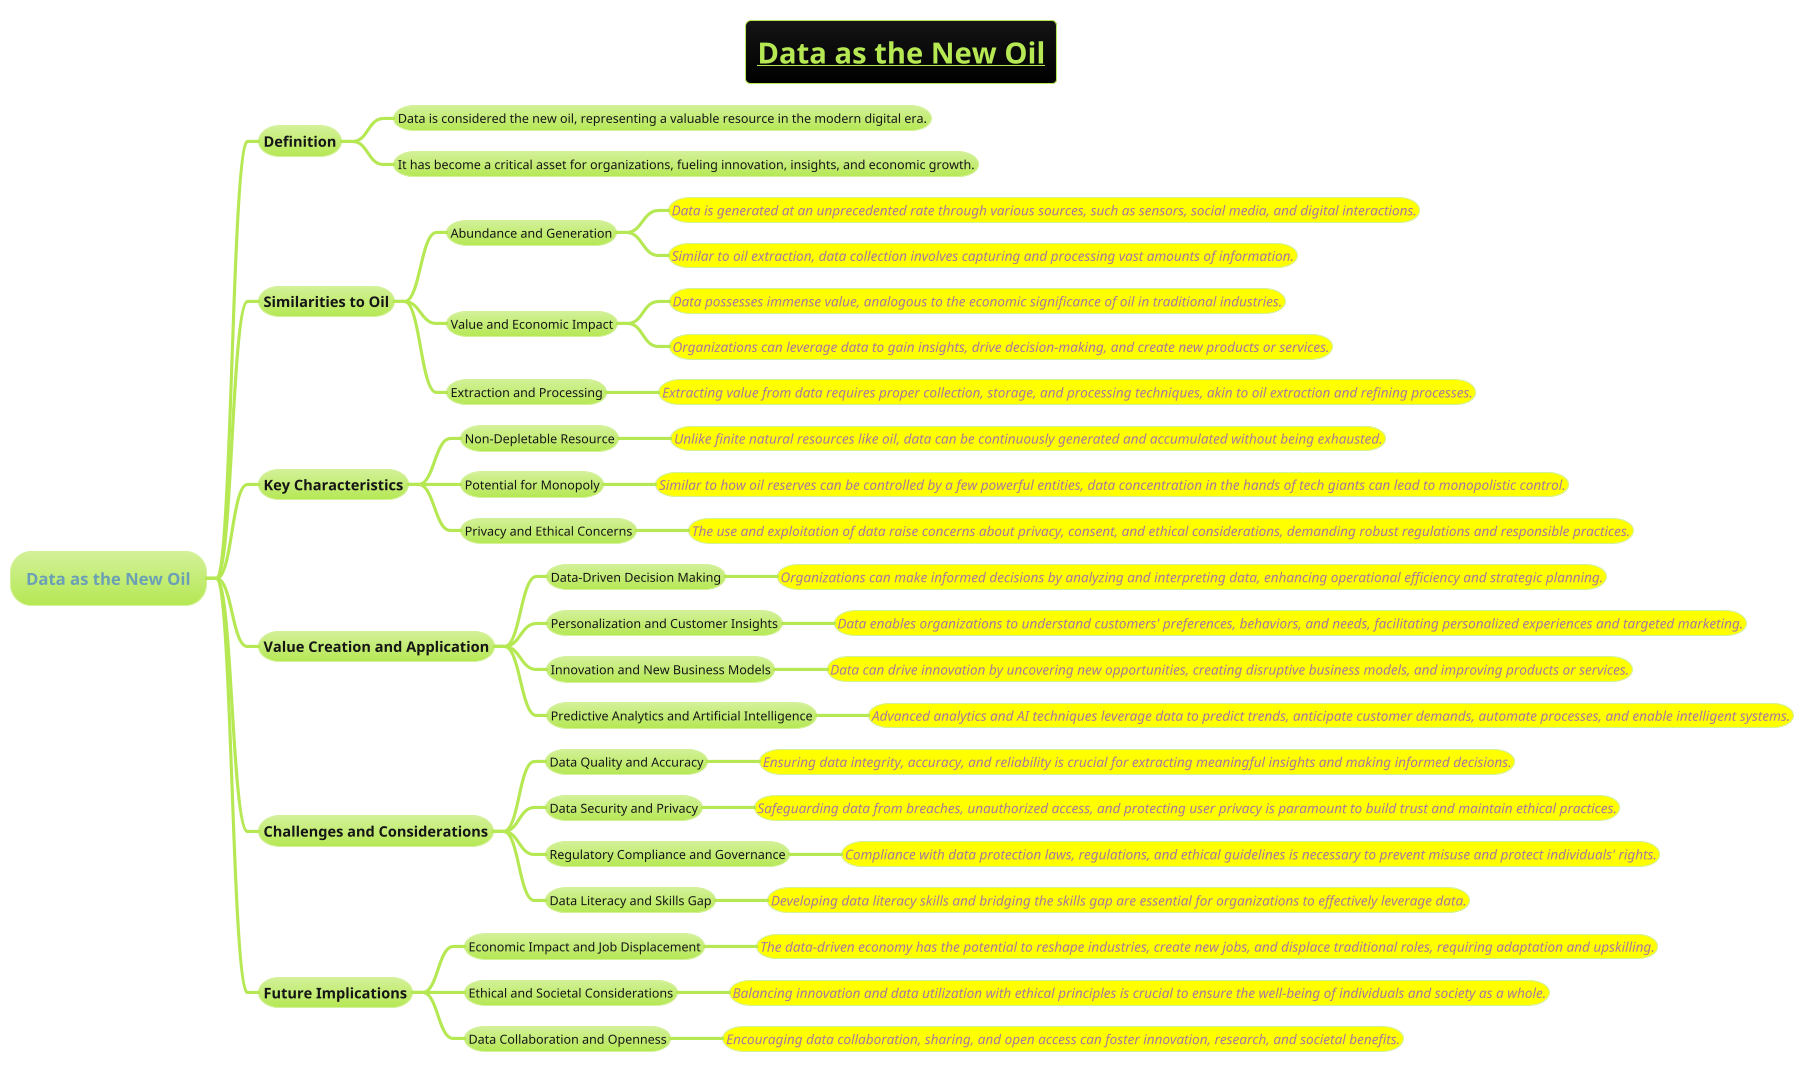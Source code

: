 @startmindmap
title =__Data as the New Oil__
!theme hacker
* Data as the New Oil
** Definition
*** Data is considered the new oil, representing a valuable resource in the modern digital era.
*** It has become a critical asset for organizations, fueling innovation, insights, and economic growth.

** Similarities to Oil
*** Abundance and Generation
****[#yellow] ====<size:13>Data is generated at an unprecedented rate through various sources, such as sensors, social media, and digital interactions.
****[#yellow] ====<size:13>Similar to oil extraction, data collection involves capturing and processing vast amounts of information.

*** Value and Economic Impact
****[#yellow] ====<size:13>Data possesses immense value, analogous to the economic significance of oil in traditional industries.
****[#yellow] ====<size:13>Organizations can leverage data to gain insights, drive decision-making, and create new products or services.

*** Extraction and Processing
****[#yellow] ====<size:13>Extracting value from data requires proper collection, storage, and processing techniques, akin to oil extraction and refining processes.

** Key Characteristics
*** Non-Depletable Resource
****[#yellow] ====<size:13>Unlike finite natural resources like oil, data can be continuously generated and accumulated without being exhausted.

*** Potential for Monopoly
****[#yellow] ====<size:13>Similar to how oil reserves can be controlled by a few powerful entities, data concentration in the hands of tech giants can lead to monopolistic control.

*** Privacy and Ethical Concerns
****[#yellow] ====<size:13>The use and exploitation of data raise concerns about privacy, consent, and ethical considerations, demanding robust regulations and responsible practices.

** Value Creation and Application
*** Data-Driven Decision Making
****[#yellow] ====<size:13>Organizations can make informed decisions by analyzing and interpreting data, enhancing operational efficiency and strategic planning.

*** Personalization and Customer Insights
****[#yellow] ====<size:13>Data enables organizations to understand customers' preferences, behaviors, and needs, facilitating personalized experiences and targeted marketing.

*** Innovation and New Business Models
****[#yellow] ====<size:13>Data can drive innovation by uncovering new opportunities, creating disruptive business models, and improving products or services.

*** Predictive Analytics and Artificial Intelligence
****[#yellow] ====<size:13>Advanced analytics and AI techniques leverage data to predict trends, anticipate customer demands, automate processes, and enable intelligent systems.

** Challenges and Considerations
*** Data Quality and Accuracy
****[#yellow] ====<size:13>Ensuring data integrity, accuracy, and reliability is crucial for extracting meaningful insights and making informed decisions.

*** Data Security and Privacy
****[#yellow] ====<size:13>Safeguarding data from breaches, unauthorized access, and protecting user privacy is paramount to build trust and maintain ethical practices.

*** Regulatory Compliance and Governance
****[#yellow] ====<size:13>Compliance with data protection laws, regulations, and ethical guidelines is necessary to prevent misuse and protect individuals' rights.

*** Data Literacy and Skills Gap
****[#yellow] ====<size:13>Developing data literacy skills and bridging the skills gap are essential for organizations to effectively leverage data.

** Future Implications
*** Economic Impact and Job Displacement
****[#yellow] ====<size:13>The data-driven economy has the potential to reshape industries, create new jobs, and displace traditional roles, requiring adaptation and upskilling.

*** Ethical and Societal Considerations
****[#yellow] ====<size:13>Balancing innovation and data utilization with ethical principles is crucial to ensure the well-being of individuals and society as a whole.

*** Data Collaboration and Openness
****[#yellow] ====<size:13>Encouraging data collaboration, sharing, and open access can foster innovation, research, and societal benefits.

@endmindmap

